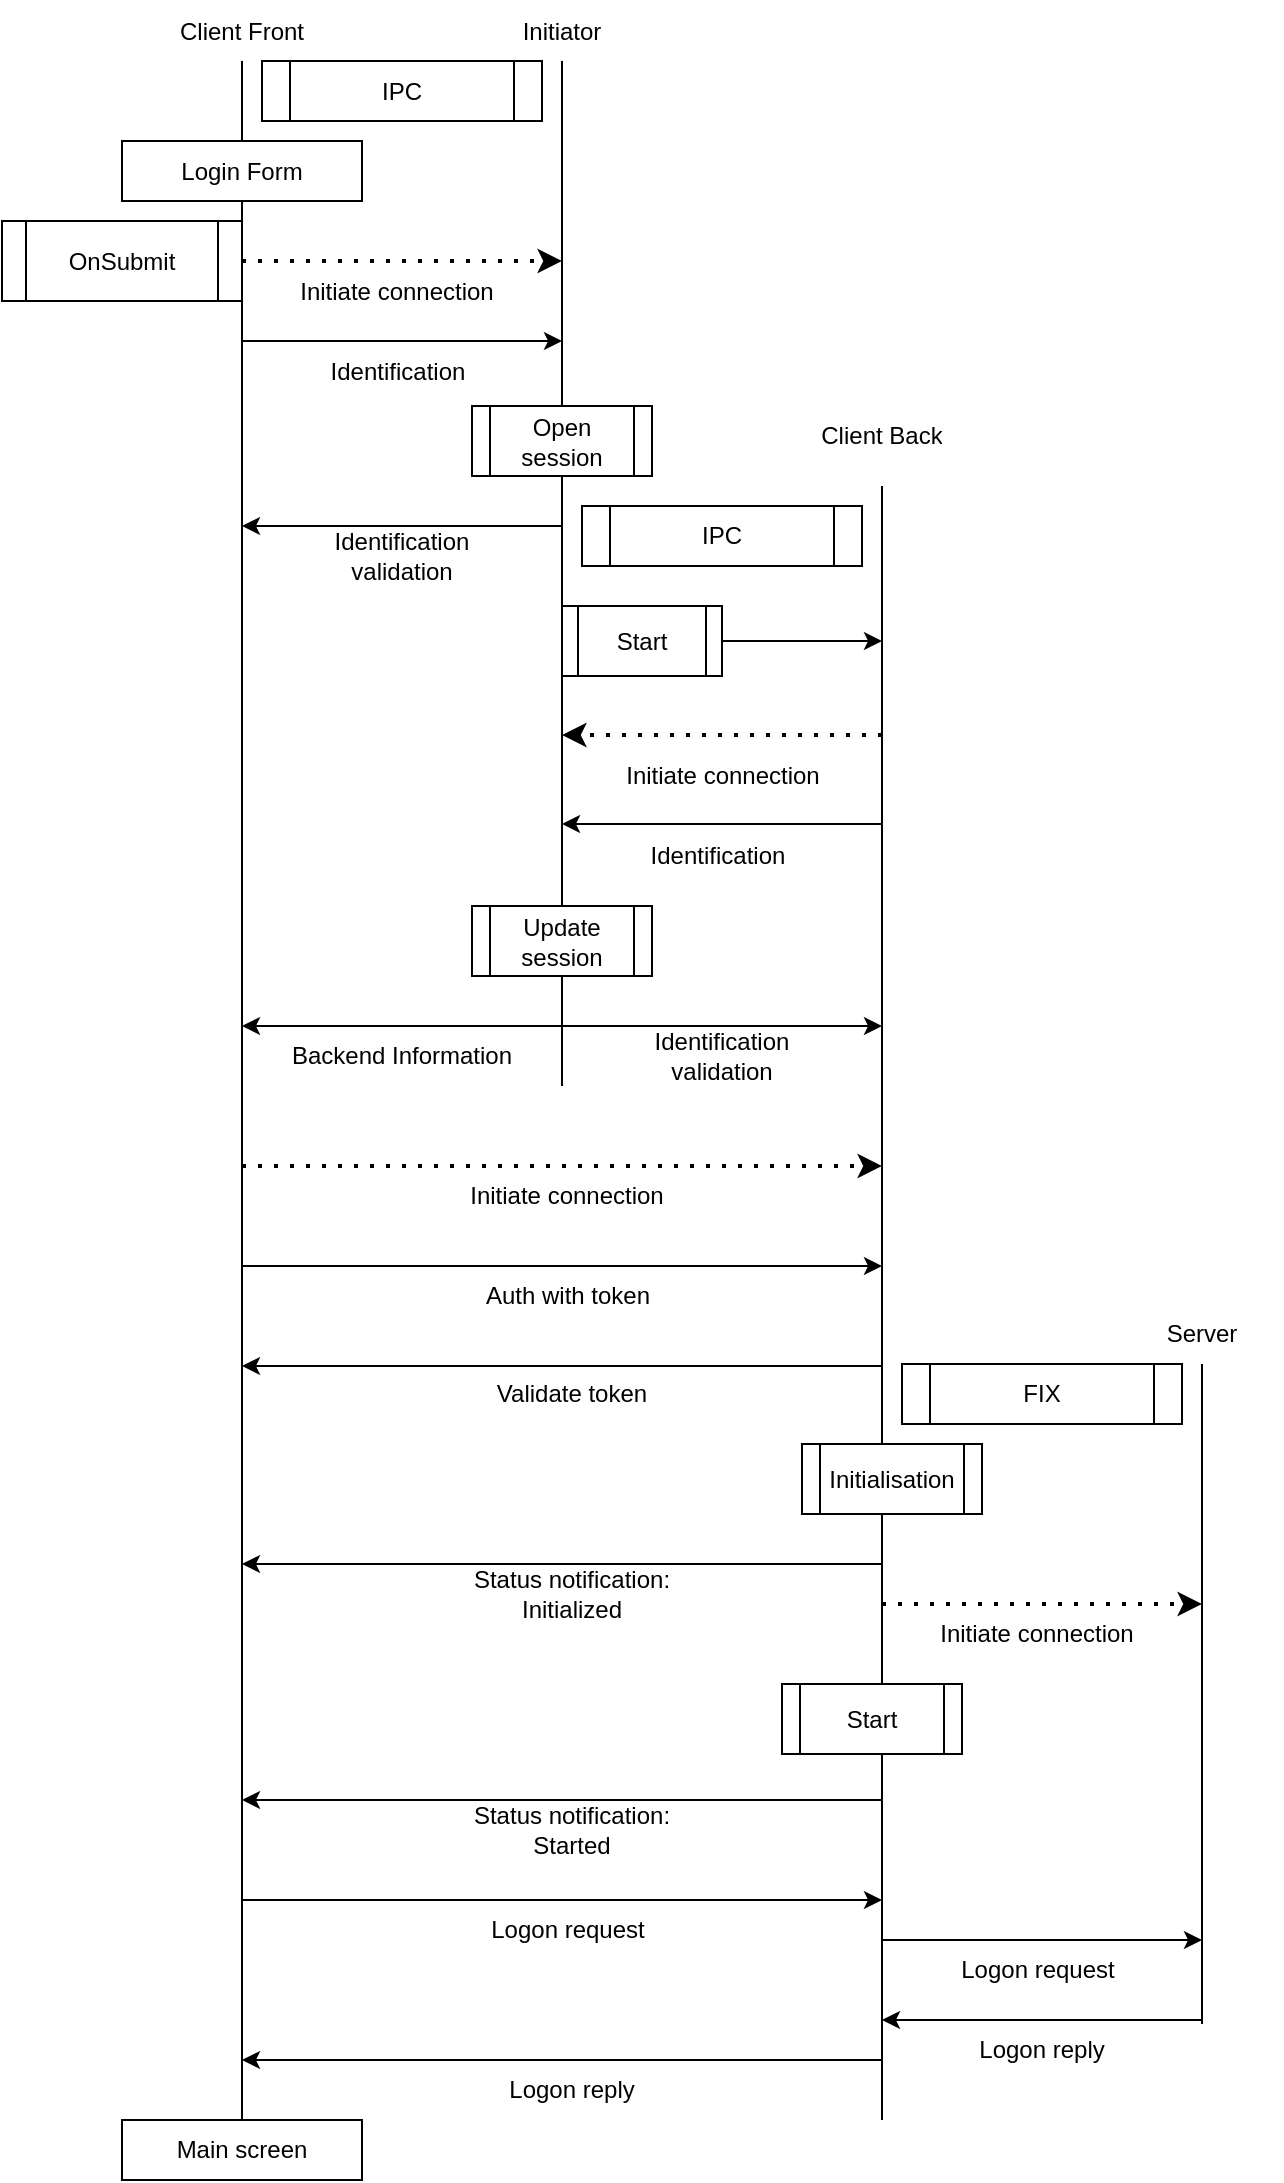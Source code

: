 <mxfile>
    <diagram id="dHrWk9i8Ey09hRomPFAS" name="IPC protocol">
        <mxGraphModel dx="570" dy="1168" grid="1" gridSize="10" guides="1" tooltips="1" connect="1" arrows="1" fold="1" page="1" pageScale="1" pageWidth="850" pageHeight="1100" math="0" shadow="0">
            <root>
                <mxCell id="0"/>
                <mxCell id="1" parent="0"/>
                <mxCell id="94o2zcKxlNABgVV4qbQS-1" value="" style="endArrow=none;html=1;exitX=0.5;exitY=0;exitDx=0;exitDy=0;" parent="1" source="f1iorSQY9qRx5QCruJtu-20" edge="1">
                    <mxGeometry width="50" height="50" relative="1" as="geometry">
                        <mxPoint x="160" y="943" as="sourcePoint"/>
                        <mxPoint x="160" y="70.5" as="targetPoint"/>
                    </mxGeometry>
                </mxCell>
                <mxCell id="94o2zcKxlNABgVV4qbQS-2" value="" style="endArrow=none;html=1;" parent="1" edge="1">
                    <mxGeometry width="50" height="50" relative="1" as="geometry">
                        <mxPoint x="320" y="583" as="sourcePoint"/>
                        <mxPoint x="320" y="70.5" as="targetPoint"/>
                    </mxGeometry>
                </mxCell>
                <mxCell id="94o2zcKxlNABgVV4qbQS-3" value="" style="endArrow=none;html=1;entryX=0.5;entryY=1.333;entryDx=0;entryDy=0;entryPerimeter=0;" parent="1" target="94o2zcKxlNABgVV4qbQS-30" edge="1">
                    <mxGeometry width="50" height="50" relative="1" as="geometry">
                        <mxPoint x="480" y="1100" as="sourcePoint"/>
                        <mxPoint x="480" y="293" as="targetPoint"/>
                    </mxGeometry>
                </mxCell>
                <mxCell id="94o2zcKxlNABgVV4qbQS-4" value="Client Front" style="text;strokeColor=none;fillColor=none;align=center;verticalAlign=middle;spacingLeft=4;spacingRight=4;overflow=hidden;points=[[0,0.5],[1,0.5]];portConstraint=eastwest;rotatable=0;whiteSpace=wrap;html=1;" parent="1" vertex="1">
                    <mxGeometry x="120" y="40.5" width="80" height="30" as="geometry"/>
                </mxCell>
                <mxCell id="94o2zcKxlNABgVV4qbQS-5" value="Initiator" style="text;strokeColor=none;fillColor=none;align=center;verticalAlign=middle;spacingLeft=4;spacingRight=4;overflow=hidden;points=[[0,0.5],[1,0.5]];portConstraint=eastwest;rotatable=0;whiteSpace=wrap;html=1;" parent="1" vertex="1">
                    <mxGeometry x="280" y="40.5" width="80" height="30" as="geometry"/>
                </mxCell>
                <mxCell id="94o2zcKxlNABgVV4qbQS-7" value="IPC" style="shape=process;whiteSpace=wrap;html=1;backgroundOutline=1;" parent="1" vertex="1">
                    <mxGeometry x="330" y="293" width="140" height="30" as="geometry"/>
                </mxCell>
                <mxCell id="94o2zcKxlNABgVV4qbQS-8" value="IPC" style="shape=process;whiteSpace=wrap;html=1;backgroundOutline=1;" parent="1" vertex="1">
                    <mxGeometry x="170" y="70.5" width="140" height="30" as="geometry"/>
                </mxCell>
                <mxCell id="94o2zcKxlNABgVV4qbQS-9" value="Login Form" style="rounded=0;whiteSpace=wrap;html=1;" parent="1" vertex="1">
                    <mxGeometry x="100" y="110.5" width="120" height="30" as="geometry"/>
                </mxCell>
                <mxCell id="94o2zcKxlNABgVV4qbQS-10" value="OnSubmit" style="shape=process;whiteSpace=wrap;html=1;backgroundOutline=1;" parent="1" vertex="1">
                    <mxGeometry x="40" y="150.5" width="120" height="40" as="geometry"/>
                </mxCell>
                <mxCell id="94o2zcKxlNABgVV4qbQS-11" value="" style="endArrow=classic;dashed=1;html=1;dashPattern=1 3;strokeWidth=2;exitX=1;exitY=0.5;exitDx=0;exitDy=0;endFill=1;" parent="1" source="94o2zcKxlNABgVV4qbQS-10" edge="1">
                    <mxGeometry width="50" height="50" relative="1" as="geometry">
                        <mxPoint x="1300" y="30.5" as="sourcePoint"/>
                        <mxPoint x="320" y="170.5" as="targetPoint"/>
                    </mxGeometry>
                </mxCell>
                <mxCell id="94o2zcKxlNABgVV4qbQS-12" value="Initiate connection" style="text;html=1;align=center;verticalAlign=middle;whiteSpace=wrap;rounded=0;" parent="1" vertex="1">
                    <mxGeometry x="185" y="170.5" width="105" height="30" as="geometry"/>
                </mxCell>
                <mxCell id="94o2zcKxlNABgVV4qbQS-20" value="" style="endArrow=classic;html=1;" parent="1" edge="1">
                    <mxGeometry width="50" height="50" relative="1" as="geometry">
                        <mxPoint x="160" y="210.5" as="sourcePoint"/>
                        <mxPoint x="320" y="210.5" as="targetPoint"/>
                    </mxGeometry>
                </mxCell>
                <mxCell id="94o2zcKxlNABgVV4qbQS-21" value="Identification" style="text;html=1;align=center;verticalAlign=middle;whiteSpace=wrap;rounded=0;" parent="1" vertex="1">
                    <mxGeometry x="177.5" y="210.5" width="120" height="30" as="geometry"/>
                </mxCell>
                <mxCell id="94o2zcKxlNABgVV4qbQS-29" value="Open session" style="shape=process;whiteSpace=wrap;html=1;backgroundOutline=1;" parent="1" vertex="1">
                    <mxGeometry x="275" y="243" width="90" height="35" as="geometry"/>
                </mxCell>
                <mxCell id="94o2zcKxlNABgVV4qbQS-30" value="Client Back" style="text;strokeColor=none;fillColor=none;align=center;verticalAlign=middle;spacingLeft=4;spacingRight=4;overflow=hidden;points=[[0,0.5],[1,0.5]];portConstraint=eastwest;rotatable=0;whiteSpace=wrap;html=1;" parent="1" vertex="1">
                    <mxGeometry x="440" y="243" width="80" height="30" as="geometry"/>
                </mxCell>
                <mxCell id="94o2zcKxlNABgVV4qbQS-33" value="" style="endArrow=classic;dashed=1;html=1;dashPattern=1 3;strokeWidth=2;exitX=1;exitY=0.5;exitDx=0;exitDy=0;endFill=1;" parent="1" edge="1">
                    <mxGeometry width="50" height="50" relative="1" as="geometry">
                        <mxPoint x="480" y="407.5" as="sourcePoint"/>
                        <mxPoint x="320" y="407.5" as="targetPoint"/>
                    </mxGeometry>
                </mxCell>
                <mxCell id="94o2zcKxlNABgVV4qbQS-34" value="Initiate connection" style="text;html=1;align=center;verticalAlign=middle;whiteSpace=wrap;rounded=0;" parent="1" vertex="1">
                    <mxGeometry x="347.5" y="413" width="105" height="30" as="geometry"/>
                </mxCell>
                <mxCell id="94o2zcKxlNABgVV4qbQS-35" value="" style="endArrow=classic;html=1;" parent="1" edge="1">
                    <mxGeometry width="50" height="50" relative="1" as="geometry">
                        <mxPoint x="480" y="452" as="sourcePoint"/>
                        <mxPoint x="320" y="452" as="targetPoint"/>
                    </mxGeometry>
                </mxCell>
                <mxCell id="94o2zcKxlNABgVV4qbQS-36" value="Identification" style="text;html=1;align=center;verticalAlign=middle;whiteSpace=wrap;rounded=0;" parent="1" vertex="1">
                    <mxGeometry x="337.5" y="453" width="120" height="30" as="geometry"/>
                </mxCell>
                <mxCell id="94o2zcKxlNABgVV4qbQS-38" value="Update session" style="shape=process;whiteSpace=wrap;html=1;backgroundOutline=1;" parent="1" vertex="1">
                    <mxGeometry x="275" y="493" width="90" height="35" as="geometry"/>
                </mxCell>
                <mxCell id="94o2zcKxlNABgVV4qbQS-40" value="" style="endArrow=classic;html=1;" parent="1" edge="1">
                    <mxGeometry width="50" height="50" relative="1" as="geometry">
                        <mxPoint x="320" y="553" as="sourcePoint"/>
                        <mxPoint x="480" y="553" as="targetPoint"/>
                    </mxGeometry>
                </mxCell>
                <mxCell id="94o2zcKxlNABgVV4qbQS-41" value="Identification validation" style="text;html=1;align=center;verticalAlign=middle;whiteSpace=wrap;rounded=0;" parent="1" vertex="1">
                    <mxGeometry x="340" y="553" width="120" height="30" as="geometry"/>
                </mxCell>
                <mxCell id="94o2zcKxlNABgVV4qbQS-42" value="" style="endArrow=classic;html=1;" parent="1" edge="1">
                    <mxGeometry width="50" height="50" relative="1" as="geometry">
                        <mxPoint x="320" y="303" as="sourcePoint"/>
                        <mxPoint x="160" y="303" as="targetPoint"/>
                    </mxGeometry>
                </mxCell>
                <mxCell id="94o2zcKxlNABgVV4qbQS-43" value="Identification validation" style="text;html=1;align=center;verticalAlign=middle;whiteSpace=wrap;rounded=0;" parent="1" vertex="1">
                    <mxGeometry x="180" y="303" width="120" height="30" as="geometry"/>
                </mxCell>
                <mxCell id="94o2zcKxlNABgVV4qbQS-55" value="" style="endArrow=classic;html=1;" parent="1" edge="1">
                    <mxGeometry width="50" height="50" relative="1" as="geometry">
                        <mxPoint x="320" y="553" as="sourcePoint"/>
                        <mxPoint x="160" y="553" as="targetPoint"/>
                    </mxGeometry>
                </mxCell>
                <mxCell id="94o2zcKxlNABgVV4qbQS-56" value="Backend Information" style="text;html=1;align=center;verticalAlign=middle;whiteSpace=wrap;rounded=0;" parent="1" vertex="1">
                    <mxGeometry x="180" y="553" width="120" height="30" as="geometry"/>
                </mxCell>
                <mxCell id="94o2zcKxlNABgVV4qbQS-78" style="edgeStyle=none;html=1;" parent="1" source="94o2zcKxlNABgVV4qbQS-77" edge="1">
                    <mxGeometry relative="1" as="geometry">
                        <mxPoint x="480" y="360.5" as="targetPoint"/>
                    </mxGeometry>
                </mxCell>
                <mxCell id="94o2zcKxlNABgVV4qbQS-77" value="Start" style="shape=process;whiteSpace=wrap;html=1;backgroundOutline=1;" parent="1" vertex="1">
                    <mxGeometry x="320" y="343" width="80" height="35" as="geometry"/>
                </mxCell>
                <mxCell id="f1iorSQY9qRx5QCruJtu-1" value="" style="endArrow=classic;html=1;" parent="1" edge="1">
                    <mxGeometry width="50" height="50" relative="1" as="geometry">
                        <mxPoint x="480" y="822" as="sourcePoint"/>
                        <mxPoint x="160" y="822" as="targetPoint"/>
                    </mxGeometry>
                </mxCell>
                <mxCell id="f1iorSQY9qRx5QCruJtu-2" value="Status notification:&lt;div&gt;Initialized&lt;/div&gt;" style="text;html=1;align=center;verticalAlign=middle;whiteSpace=wrap;rounded=0;" parent="1" vertex="1">
                    <mxGeometry x="265" y="822" width="120" height="30" as="geometry"/>
                </mxCell>
                <mxCell id="f1iorSQY9qRx5QCruJtu-5" value="Initialisation" style="shape=process;whiteSpace=wrap;html=1;backgroundOutline=1;" parent="1" vertex="1">
                    <mxGeometry x="440" y="762" width="90" height="35" as="geometry"/>
                </mxCell>
                <mxCell id="f1iorSQY9qRx5QCruJtu-6" value="Server" style="text;strokeColor=none;fillColor=none;align=center;verticalAlign=middle;spacingLeft=4;spacingRight=4;overflow=hidden;points=[[0,0.5],[1,0.5]];portConstraint=eastwest;rotatable=0;whiteSpace=wrap;html=1;" parent="1" vertex="1">
                    <mxGeometry x="600" y="692" width="80" height="30" as="geometry"/>
                </mxCell>
                <mxCell id="f1iorSQY9qRx5QCruJtu-7" value="" style="endArrow=none;html=1;" parent="1" edge="1">
                    <mxGeometry width="50" height="50" relative="1" as="geometry">
                        <mxPoint x="640" y="1052" as="sourcePoint"/>
                        <mxPoint x="640" y="722" as="targetPoint"/>
                    </mxGeometry>
                </mxCell>
                <mxCell id="f1iorSQY9qRx5QCruJtu-8" value="FIX" style="shape=process;whiteSpace=wrap;html=1;backgroundOutline=1;" parent="1" vertex="1">
                    <mxGeometry x="490" y="722" width="140" height="30" as="geometry"/>
                </mxCell>
                <mxCell id="f1iorSQY9qRx5QCruJtu-9" value="" style="endArrow=classic;dashed=1;html=1;dashPattern=1 3;strokeWidth=2;exitX=1;exitY=0.5;exitDx=0;exitDy=0;endFill=1;" parent="1" edge="1">
                    <mxGeometry width="50" height="50" relative="1" as="geometry">
                        <mxPoint x="480" y="842" as="sourcePoint"/>
                        <mxPoint x="640" y="842" as="targetPoint"/>
                    </mxGeometry>
                </mxCell>
                <mxCell id="f1iorSQY9qRx5QCruJtu-10" value="Initiate connection" style="text;html=1;align=center;verticalAlign=middle;whiteSpace=wrap;rounded=0;" parent="1" vertex="1">
                    <mxGeometry x="505" y="842" width="105" height="30" as="geometry"/>
                </mxCell>
                <mxCell id="f1iorSQY9qRx5QCruJtu-11" value="" style="endArrow=classic;html=1;" parent="1" edge="1">
                    <mxGeometry width="50" height="50" relative="1" as="geometry">
                        <mxPoint x="160" y="990" as="sourcePoint"/>
                        <mxPoint x="480" y="990" as="targetPoint"/>
                    </mxGeometry>
                </mxCell>
                <mxCell id="f1iorSQY9qRx5QCruJtu-12" value="Logon request" style="text;html=1;align=center;verticalAlign=middle;whiteSpace=wrap;rounded=0;" parent="1" vertex="1">
                    <mxGeometry x="262.5" y="990" width="120" height="30" as="geometry"/>
                </mxCell>
                <mxCell id="f1iorSQY9qRx5QCruJtu-13" value="" style="endArrow=classic;html=1;" parent="1" edge="1">
                    <mxGeometry width="50" height="50" relative="1" as="geometry">
                        <mxPoint x="480" y="1010" as="sourcePoint"/>
                        <mxPoint x="640" y="1010" as="targetPoint"/>
                    </mxGeometry>
                </mxCell>
                <mxCell id="f1iorSQY9qRx5QCruJtu-14" value="Logon request" style="text;html=1;align=center;verticalAlign=middle;whiteSpace=wrap;rounded=0;" parent="1" vertex="1">
                    <mxGeometry x="497.5" y="1010" width="120" height="30" as="geometry"/>
                </mxCell>
                <mxCell id="f1iorSQY9qRx5QCruJtu-15" value="" style="endArrow=classic;html=1;" parent="1" edge="1">
                    <mxGeometry width="50" height="50" relative="1" as="geometry">
                        <mxPoint x="640" y="1050" as="sourcePoint"/>
                        <mxPoint x="480" y="1050" as="targetPoint"/>
                    </mxGeometry>
                </mxCell>
                <mxCell id="f1iorSQY9qRx5QCruJtu-16" value="Logon reply" style="text;html=1;align=center;verticalAlign=middle;whiteSpace=wrap;rounded=0;" parent="1" vertex="1">
                    <mxGeometry x="500" y="1050" width="120" height="30" as="geometry"/>
                </mxCell>
                <mxCell id="f1iorSQY9qRx5QCruJtu-17" value="" style="endArrow=classic;html=1;" parent="1" edge="1">
                    <mxGeometry width="50" height="50" relative="1" as="geometry">
                        <mxPoint x="480" y="1070" as="sourcePoint"/>
                        <mxPoint x="160" y="1070" as="targetPoint"/>
                    </mxGeometry>
                </mxCell>
                <mxCell id="f1iorSQY9qRx5QCruJtu-18" value="Logon reply" style="text;html=1;align=center;verticalAlign=middle;whiteSpace=wrap;rounded=0;" parent="1" vertex="1">
                    <mxGeometry x="265" y="1070" width="120" height="30" as="geometry"/>
                </mxCell>
                <mxCell id="f1iorSQY9qRx5QCruJtu-19" value="Start" style="shape=process;whiteSpace=wrap;html=1;backgroundOutline=1;" parent="1" vertex="1">
                    <mxGeometry x="430" y="882" width="90" height="35" as="geometry"/>
                </mxCell>
                <mxCell id="f1iorSQY9qRx5QCruJtu-20" value="Main screen" style="rounded=0;whiteSpace=wrap;html=1;" parent="1" vertex="1">
                    <mxGeometry x="100" y="1100" width="120" height="30" as="geometry"/>
                </mxCell>
                <mxCell id="f1iorSQY9qRx5QCruJtu-21" value="" style="endArrow=classic;html=1;" parent="1" edge="1">
                    <mxGeometry width="50" height="50" relative="1" as="geometry">
                        <mxPoint x="160" y="673" as="sourcePoint"/>
                        <mxPoint x="480" y="673" as="targetPoint"/>
                    </mxGeometry>
                </mxCell>
                <mxCell id="f1iorSQY9qRx5QCruJtu-22" value="Auth with token" style="text;html=1;align=center;verticalAlign=middle;whiteSpace=wrap;rounded=0;" parent="1" vertex="1">
                    <mxGeometry x="262.5" y="673" width="120" height="30" as="geometry"/>
                </mxCell>
                <mxCell id="f1iorSQY9qRx5QCruJtu-23" value="" style="endArrow=classic;html=1;" parent="1" edge="1">
                    <mxGeometry width="50" height="50" relative="1" as="geometry">
                        <mxPoint x="480" y="723" as="sourcePoint"/>
                        <mxPoint x="160" y="723" as="targetPoint"/>
                    </mxGeometry>
                </mxCell>
                <mxCell id="f1iorSQY9qRx5QCruJtu-24" value="Validate token" style="text;html=1;align=center;verticalAlign=middle;whiteSpace=wrap;rounded=0;" parent="1" vertex="1">
                    <mxGeometry x="265" y="722" width="120" height="30" as="geometry"/>
                </mxCell>
                <mxCell id="f1iorSQY9qRx5QCruJtu-29" value="" style="endArrow=classic;dashed=1;html=1;dashPattern=1 3;strokeWidth=2;endFill=1;" parent="1" edge="1">
                    <mxGeometry width="50" height="50" relative="1" as="geometry">
                        <mxPoint x="160" y="623" as="sourcePoint"/>
                        <mxPoint x="480" y="623" as="targetPoint"/>
                    </mxGeometry>
                </mxCell>
                <mxCell id="f1iorSQY9qRx5QCruJtu-30" value="Initiate connection" style="text;html=1;align=center;verticalAlign=middle;whiteSpace=wrap;rounded=0;" parent="1" vertex="1">
                    <mxGeometry x="270" y="623" width="105" height="30" as="geometry"/>
                </mxCell>
                <mxCell id="fH5hKHijHATc2wLeudCk-3" value="Status notification:&lt;div&gt;Started&lt;/div&gt;" style="text;html=1;align=center;verticalAlign=middle;whiteSpace=wrap;rounded=0;" parent="1" vertex="1">
                    <mxGeometry x="265" y="940" width="120" height="30" as="geometry"/>
                </mxCell>
                <mxCell id="fH5hKHijHATc2wLeudCk-4" value="" style="endArrow=classic;html=1;" parent="1" edge="1">
                    <mxGeometry width="50" height="50" relative="1" as="geometry">
                        <mxPoint x="480" y="940" as="sourcePoint"/>
                        <mxPoint x="160" y="940" as="targetPoint"/>
                    </mxGeometry>
                </mxCell>
            </root>
        </mxGraphModel>
    </diagram>
    <diagram name="Server Archi" id="QliAs5bY7yh-iNKk149F">
        <mxGraphModel dx="2830" dy="1187" grid="1" gridSize="10" guides="1" tooltips="1" connect="1" arrows="1" fold="1" page="1" pageScale="1" pageWidth="827" pageHeight="1169" math="0" shadow="0">
            <root>
                <mxCell id="0"/>
                <mxCell id="1" parent="0"/>
                <mxCell id="2" value="TcpInpuNetwork" style="rounded=0;whiteSpace=wrap;html=1;" parent="1" vertex="1">
                    <mxGeometry x="40" y="90" width="110" height="40" as="geometry"/>
                </mxCell>
                <mxCell id="8" style="edgeStyle=none;html=1;entryX=0;entryY=0.5;entryDx=0;entryDy=0;" parent="1" source="3" target="5" edge="1">
                    <mxGeometry relative="1" as="geometry">
                        <Array as="points">
                            <mxPoint x="230" y="180"/>
                        </Array>
                    </mxGeometry>
                </mxCell>
                <mxCell id="9" style="edgeStyle=none;html=1;entryX=0;entryY=0.5;entryDx=0;entryDy=0;" parent="1" source="3" target="6" edge="1">
                    <mxGeometry relative="1" as="geometry">
                        <Array as="points">
                            <mxPoint x="230" y="240"/>
                        </Array>
                    </mxGeometry>
                </mxCell>
                <mxCell id="10" style="edgeStyle=none;html=1;entryX=0;entryY=0.5;entryDx=0;entryDy=0;" parent="1" source="3" target="7" edge="1">
                    <mxGeometry relative="1" as="geometry">
                        <Array as="points">
                            <mxPoint x="230" y="300"/>
                        </Array>
                    </mxGeometry>
                </mxCell>
                <mxCell id="15" style="edgeStyle=none;html=1;entryX=0;entryY=0.5;entryDx=0;entryDy=0;" parent="1" source="3" target="14" edge="1">
                    <mxGeometry relative="1" as="geometry"/>
                </mxCell>
                <mxCell id="3" value="Router" style="rounded=0;whiteSpace=wrap;html=1;" parent="1" vertex="1">
                    <mxGeometry x="190" y="90" width="80" height="40" as="geometry"/>
                </mxCell>
                <mxCell id="4" style="edgeStyle=none;html=1;entryX=0;entryY=0.5;entryDx=0;entryDy=0;" parent="1" source="2" target="3" edge="1">
                    <mxGeometry relative="1" as="geometry"/>
                </mxCell>
                <mxCell id="29" style="edgeStyle=none;html=1;entryX=0.5;entryY=0;entryDx=0;entryDy=0;" parent="1" source="5" target="27" edge="1">
                    <mxGeometry relative="1" as="geometry">
                        <Array as="points">
                            <mxPoint x="380" y="180"/>
                            <mxPoint x="380" y="400"/>
                            <mxPoint x="480" y="400"/>
                        </Array>
                    </mxGeometry>
                </mxCell>
                <mxCell id="5" value="Login" style="rounded=0;whiteSpace=wrap;html=1;" parent="1" vertex="1">
                    <mxGeometry x="270" y="160" width="80" height="40" as="geometry"/>
                </mxCell>
                <mxCell id="31" style="edgeStyle=none;html=1;entryX=0.5;entryY=0;entryDx=0;entryDy=0;" parent="1" source="6" target="27" edge="1">
                    <mxGeometry relative="1" as="geometry">
                        <Array as="points">
                            <mxPoint x="380" y="240"/>
                            <mxPoint x="380" y="400"/>
                            <mxPoint x="480" y="400"/>
                        </Array>
                    </mxGeometry>
                </mxCell>
                <mxCell id="6" value="Logout" style="rounded=0;whiteSpace=wrap;html=1;" parent="1" vertex="1">
                    <mxGeometry x="270" y="220" width="80" height="40" as="geometry"/>
                </mxCell>
                <mxCell id="30" style="edgeStyle=none;html=1;entryX=0.5;entryY=0;entryDx=0;entryDy=0;" parent="1" source="7" target="27" edge="1">
                    <mxGeometry relative="1" as="geometry">
                        <Array as="points">
                            <mxPoint x="380" y="300"/>
                            <mxPoint x="380" y="400"/>
                            <mxPoint x="480" y="400"/>
                        </Array>
                    </mxGeometry>
                </mxCell>
                <mxCell id="7" value="HeartBeat / TestRequest" style="rounded=0;whiteSpace=wrap;html=1;" parent="1" vertex="1">
                    <mxGeometry x="270" y="280" width="80" height="40" as="geometry"/>
                </mxCell>
                <mxCell id="32" style="edgeStyle=none;html=1;entryX=0.5;entryY=0;entryDx=0;entryDy=0;" parent="1" source="11" target="27" edge="1">
                    <mxGeometry relative="1" as="geometry">
                        <Array as="points">
                            <mxPoint x="380" y="345"/>
                            <mxPoint x="380" y="400"/>
                            <mxPoint x="480" y="400"/>
                        </Array>
                    </mxGeometry>
                </mxCell>
                <mxCell id="11" value="HeartBeat&lt;div&gt;Sender&lt;/div&gt;" style="shape=document;whiteSpace=wrap;html=1;boundedLbl=1;" parent="1" vertex="1">
                    <mxGeometry x="270" y="320" width="80" height="50" as="geometry"/>
                </mxCell>
                <mxCell id="13" value="Market Container" style="swimlane;whiteSpace=wrap;html=1;" parent="1" vertex="1">
                    <mxGeometry x="410" y="40" width="360" height="210" as="geometry"/>
                </mxCell>
                <mxCell id="22" style="edgeStyle=none;html=1;entryX=0;entryY=0.5;entryDx=0;entryDy=0;" parent="13" source="14" target="16" edge="1">
                    <mxGeometry relative="1" as="geometry"/>
                </mxCell>
                <mxCell id="14" value="Router" style="rounded=0;whiteSpace=wrap;html=1;" parent="13" vertex="1">
                    <mxGeometry x="29" y="50" width="80" height="40" as="geometry"/>
                </mxCell>
                <mxCell id="16" value="OB Action" style="rounded=0;whiteSpace=wrap;html=1;" parent="13" vertex="1">
                    <mxGeometry x="149" y="50" width="80" height="40" as="geometry"/>
                </mxCell>
                <mxCell id="17" value="OB Event" style="rounded=0;whiteSpace=wrap;html=1;" parent="13" vertex="1">
                    <mxGeometry x="256" y="140" width="80" height="40" as="geometry"/>
                </mxCell>
                <mxCell id="20" style="edgeStyle=none;html=1;entryX=0.5;entryY=0;entryDx=0;entryDy=0;" parent="13" source="19" target="17" edge="1">
                    <mxGeometry relative="1" as="geometry"/>
                </mxCell>
                <mxCell id="19" value="OrderBook" style="shape=cylinder3;whiteSpace=wrap;html=1;boundedLbl=1;backgroundOutline=1;size=15;" parent="13" vertex="1">
                    <mxGeometry x="266" y="30" width="60" height="80" as="geometry"/>
                </mxCell>
                <mxCell id="21" style="edgeStyle=none;html=1;entryX=0;entryY=0.5;entryDx=0;entryDy=0;entryPerimeter=0;" parent="13" source="16" target="19" edge="1">
                    <mxGeometry relative="1" as="geometry"/>
                </mxCell>
                <mxCell id="27" value="TCP Output" style="rounded=0;whiteSpace=wrap;html=1;" parent="1" vertex="1">
                    <mxGeometry x="440" y="420" width="80" height="40" as="geometry"/>
                </mxCell>
                <mxCell id="34" style="edgeStyle=none;html=1;exitX=0.537;exitY=0.98;exitDx=0;exitDy=0;exitPerimeter=0;" parent="1" source="17" edge="1">
                    <mxGeometry relative="1" as="geometry">
                        <mxPoint x="480" y="420" as="targetPoint"/>
                        <Array as="points">
                            <mxPoint x="709" y="400"/>
                            <mxPoint x="480" y="400"/>
                        </Array>
                    </mxGeometry>
                </mxCell>
            </root>
        </mxGraphModel>
    </diagram>
    <diagram id="FxYHZyQ7bRuk4HLrvgIp" name="Cleint Archi">
        <mxGraphModel dx="1557" dy="852" grid="1" gridSize="10" guides="1" tooltips="1" connect="1" arrows="1" fold="1" page="1" pageScale="1" pageWidth="850" pageHeight="1100" math="0" shadow="0">
            <root>
                <mxCell id="0"/>
                <mxCell id="1" parent="0"/>
            </root>
        </mxGraphModel>
    </diagram>
</mxfile>